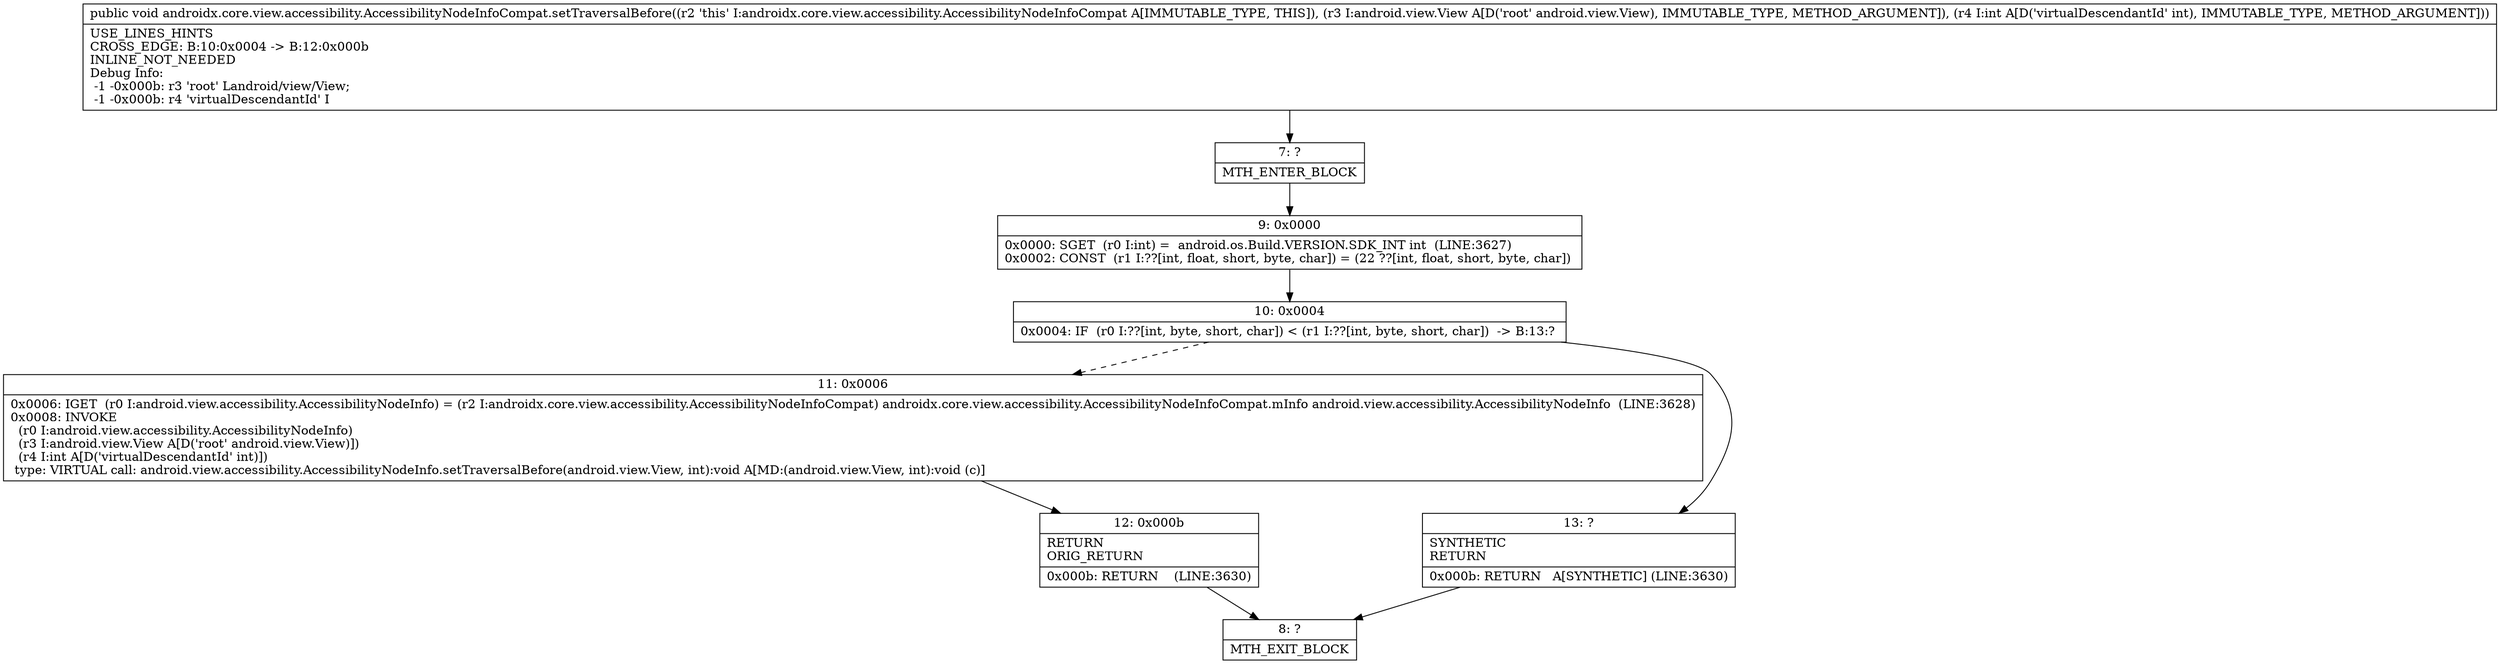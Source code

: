 digraph "CFG forandroidx.core.view.accessibility.AccessibilityNodeInfoCompat.setTraversalBefore(Landroid\/view\/View;I)V" {
Node_7 [shape=record,label="{7\:\ ?|MTH_ENTER_BLOCK\l}"];
Node_9 [shape=record,label="{9\:\ 0x0000|0x0000: SGET  (r0 I:int) =  android.os.Build.VERSION.SDK_INT int  (LINE:3627)\l0x0002: CONST  (r1 I:??[int, float, short, byte, char]) = (22 ??[int, float, short, byte, char]) \l}"];
Node_10 [shape=record,label="{10\:\ 0x0004|0x0004: IF  (r0 I:??[int, byte, short, char]) \< (r1 I:??[int, byte, short, char])  \-\> B:13:? \l}"];
Node_11 [shape=record,label="{11\:\ 0x0006|0x0006: IGET  (r0 I:android.view.accessibility.AccessibilityNodeInfo) = (r2 I:androidx.core.view.accessibility.AccessibilityNodeInfoCompat) androidx.core.view.accessibility.AccessibilityNodeInfoCompat.mInfo android.view.accessibility.AccessibilityNodeInfo  (LINE:3628)\l0x0008: INVOKE  \l  (r0 I:android.view.accessibility.AccessibilityNodeInfo)\l  (r3 I:android.view.View A[D('root' android.view.View)])\l  (r4 I:int A[D('virtualDescendantId' int)])\l type: VIRTUAL call: android.view.accessibility.AccessibilityNodeInfo.setTraversalBefore(android.view.View, int):void A[MD:(android.view.View, int):void (c)]\l}"];
Node_12 [shape=record,label="{12\:\ 0x000b|RETURN\lORIG_RETURN\l|0x000b: RETURN    (LINE:3630)\l}"];
Node_8 [shape=record,label="{8\:\ ?|MTH_EXIT_BLOCK\l}"];
Node_13 [shape=record,label="{13\:\ ?|SYNTHETIC\lRETURN\l|0x000b: RETURN   A[SYNTHETIC] (LINE:3630)\l}"];
MethodNode[shape=record,label="{public void androidx.core.view.accessibility.AccessibilityNodeInfoCompat.setTraversalBefore((r2 'this' I:androidx.core.view.accessibility.AccessibilityNodeInfoCompat A[IMMUTABLE_TYPE, THIS]), (r3 I:android.view.View A[D('root' android.view.View), IMMUTABLE_TYPE, METHOD_ARGUMENT]), (r4 I:int A[D('virtualDescendantId' int), IMMUTABLE_TYPE, METHOD_ARGUMENT]))  | USE_LINES_HINTS\lCROSS_EDGE: B:10:0x0004 \-\> B:12:0x000b\lINLINE_NOT_NEEDED\lDebug Info:\l  \-1 \-0x000b: r3 'root' Landroid\/view\/View;\l  \-1 \-0x000b: r4 'virtualDescendantId' I\l}"];
MethodNode -> Node_7;Node_7 -> Node_9;
Node_9 -> Node_10;
Node_10 -> Node_11[style=dashed];
Node_10 -> Node_13;
Node_11 -> Node_12;
Node_12 -> Node_8;
Node_13 -> Node_8;
}

